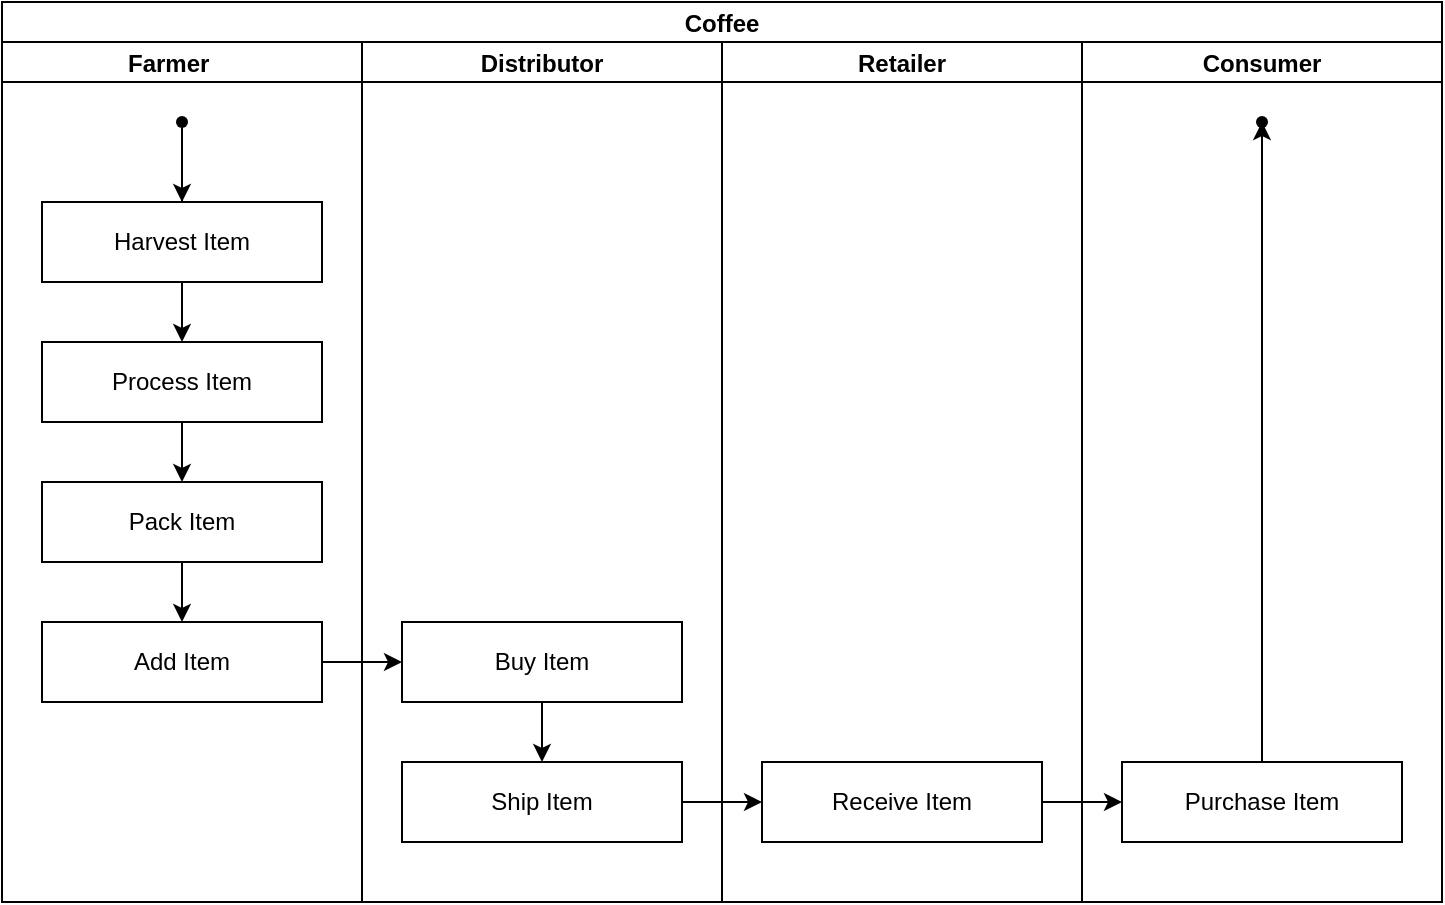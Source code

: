 <mxfile version="16.6.2" type="github">
  <diagram id="prtHgNgQTEPvFCAcTncT" name="Page-1">
    <mxGraphModel dx="1422" dy="752" grid="1" gridSize="10" guides="1" tooltips="1" connect="1" arrows="1" fold="1" page="1" pageScale="1" pageWidth="827" pageHeight="1169" math="0" shadow="0">
      <root>
        <mxCell id="0" />
        <mxCell id="1" parent="0" />
        <mxCell id="x2l22brX-m7gqPpkUbHw-5" value="Coffee" style="swimlane;childLayout=stackLayout;resizeParent=1;resizeParentMax=0;startSize=20;" vertex="1" parent="1">
          <mxGeometry x="40" y="20" width="720" height="450" as="geometry" />
        </mxCell>
        <mxCell id="x2l22brX-m7gqPpkUbHw-6" value="Farmer    " style="swimlane;startSize=20;" vertex="1" parent="x2l22brX-m7gqPpkUbHw-5">
          <mxGeometry y="20" width="180" height="430" as="geometry" />
        </mxCell>
        <mxCell id="x2l22brX-m7gqPpkUbHw-12" value="" style="edgeStyle=orthogonalEdgeStyle;rounded=0;orthogonalLoop=1;jettySize=auto;html=1;" edge="1" parent="x2l22brX-m7gqPpkUbHw-6" source="x2l22brX-m7gqPpkUbHw-10" target="x2l22brX-m7gqPpkUbHw-11">
          <mxGeometry relative="1" as="geometry" />
        </mxCell>
        <mxCell id="x2l22brX-m7gqPpkUbHw-10" value="" style="shape=waypoint;sketch=0;fillStyle=solid;size=6;pointerEvents=1;points=[];fillColor=none;resizable=0;rotatable=0;perimeter=centerPerimeter;snapToPoint=1;" vertex="1" parent="x2l22brX-m7gqPpkUbHw-6">
          <mxGeometry x="70" y="20" width="40" height="40" as="geometry" />
        </mxCell>
        <mxCell id="x2l22brX-m7gqPpkUbHw-14" value="" style="edgeStyle=orthogonalEdgeStyle;rounded=0;orthogonalLoop=1;jettySize=auto;html=1;" edge="1" parent="x2l22brX-m7gqPpkUbHw-6" source="x2l22brX-m7gqPpkUbHw-11" target="x2l22brX-m7gqPpkUbHw-13">
          <mxGeometry relative="1" as="geometry" />
        </mxCell>
        <mxCell id="x2l22brX-m7gqPpkUbHw-11" value="Harvest Item" style="whiteSpace=wrap;html=1;fillColor=none;sketch=0;fillStyle=solid;" vertex="1" parent="x2l22brX-m7gqPpkUbHw-6">
          <mxGeometry x="20" y="80" width="140" height="40" as="geometry" />
        </mxCell>
        <mxCell id="x2l22brX-m7gqPpkUbHw-16" value="" style="edgeStyle=orthogonalEdgeStyle;rounded=0;orthogonalLoop=1;jettySize=auto;html=1;" edge="1" parent="x2l22brX-m7gqPpkUbHw-6" source="x2l22brX-m7gqPpkUbHw-13" target="x2l22brX-m7gqPpkUbHw-15">
          <mxGeometry relative="1" as="geometry" />
        </mxCell>
        <mxCell id="x2l22brX-m7gqPpkUbHw-13" value="&lt;div&gt;Process Item&lt;/div&gt;" style="whiteSpace=wrap;html=1;fillColor=none;sketch=0;fillStyle=solid;" vertex="1" parent="x2l22brX-m7gqPpkUbHw-6">
          <mxGeometry x="20" y="150" width="140" height="40" as="geometry" />
        </mxCell>
        <mxCell id="x2l22brX-m7gqPpkUbHw-18" value="" style="edgeStyle=orthogonalEdgeStyle;rounded=0;orthogonalLoop=1;jettySize=auto;html=1;" edge="1" parent="x2l22brX-m7gqPpkUbHw-6" source="x2l22brX-m7gqPpkUbHw-15" target="x2l22brX-m7gqPpkUbHw-17">
          <mxGeometry relative="1" as="geometry" />
        </mxCell>
        <mxCell id="x2l22brX-m7gqPpkUbHw-15" value="Pack Item" style="whiteSpace=wrap;html=1;fillColor=none;sketch=0;fillStyle=solid;" vertex="1" parent="x2l22brX-m7gqPpkUbHw-6">
          <mxGeometry x="20" y="220" width="140" height="40" as="geometry" />
        </mxCell>
        <mxCell id="x2l22brX-m7gqPpkUbHw-17" value="Add Item" style="whiteSpace=wrap;html=1;fillColor=none;sketch=0;fillStyle=solid;" vertex="1" parent="x2l22brX-m7gqPpkUbHw-6">
          <mxGeometry x="20" y="290" width="140" height="40" as="geometry" />
        </mxCell>
        <mxCell id="x2l22brX-m7gqPpkUbHw-7" value="Distributor" style="swimlane;startSize=20;" vertex="1" parent="x2l22brX-m7gqPpkUbHw-5">
          <mxGeometry x="180" y="20" width="180" height="430" as="geometry" />
        </mxCell>
        <mxCell id="x2l22brX-m7gqPpkUbHw-22" value="" style="edgeStyle=orthogonalEdgeStyle;rounded=0;orthogonalLoop=1;jettySize=auto;html=1;" edge="1" parent="x2l22brX-m7gqPpkUbHw-7" source="x2l22brX-m7gqPpkUbHw-19" target="x2l22brX-m7gqPpkUbHw-21">
          <mxGeometry relative="1" as="geometry" />
        </mxCell>
        <mxCell id="x2l22brX-m7gqPpkUbHw-19" value="Buy Item" style="whiteSpace=wrap;html=1;fillColor=none;sketch=0;fillStyle=solid;" vertex="1" parent="x2l22brX-m7gqPpkUbHw-7">
          <mxGeometry x="20" y="290" width="140" height="40" as="geometry" />
        </mxCell>
        <mxCell id="x2l22brX-m7gqPpkUbHw-21" value="Ship Item" style="whiteSpace=wrap;html=1;fillColor=none;sketch=0;fillStyle=solid;" vertex="1" parent="x2l22brX-m7gqPpkUbHw-7">
          <mxGeometry x="20" y="360" width="140" height="40" as="geometry" />
        </mxCell>
        <mxCell id="x2l22brX-m7gqPpkUbHw-8" value="Retailer" style="swimlane;startSize=20;" vertex="1" parent="x2l22brX-m7gqPpkUbHw-5">
          <mxGeometry x="360" y="20" width="180" height="430" as="geometry" />
        </mxCell>
        <mxCell id="x2l22brX-m7gqPpkUbHw-23" value="Receive Item" style="whiteSpace=wrap;html=1;fillColor=none;sketch=0;fillStyle=solid;" vertex="1" parent="x2l22brX-m7gqPpkUbHw-8">
          <mxGeometry x="20" y="360" width="140" height="40" as="geometry" />
        </mxCell>
        <mxCell id="x2l22brX-m7gqPpkUbHw-9" value="Consumer" style="swimlane;startSize=20;" vertex="1" parent="x2l22brX-m7gqPpkUbHw-5">
          <mxGeometry x="540" y="20" width="180" height="430" as="geometry" />
        </mxCell>
        <mxCell id="x2l22brX-m7gqPpkUbHw-29" value="" style="edgeStyle=orthogonalEdgeStyle;rounded=0;orthogonalLoop=1;jettySize=auto;html=1;" edge="1" parent="x2l22brX-m7gqPpkUbHw-9" source="x2l22brX-m7gqPpkUbHw-25" target="x2l22brX-m7gqPpkUbHw-28">
          <mxGeometry relative="1" as="geometry" />
        </mxCell>
        <mxCell id="x2l22brX-m7gqPpkUbHw-25" value="Purchase Item" style="whiteSpace=wrap;html=1;fillColor=none;sketch=0;fillStyle=solid;" vertex="1" parent="x2l22brX-m7gqPpkUbHw-9">
          <mxGeometry x="20" y="360" width="140" height="40" as="geometry" />
        </mxCell>
        <mxCell id="x2l22brX-m7gqPpkUbHw-28" value="" style="shape=waypoint;sketch=0;size=6;pointerEvents=1;points=[];fillColor=none;resizable=0;rotatable=0;perimeter=centerPerimeter;snapToPoint=1;fillStyle=solid;" vertex="1" parent="x2l22brX-m7gqPpkUbHw-9">
          <mxGeometry x="70" y="20" width="40" height="40" as="geometry" />
        </mxCell>
        <mxCell id="x2l22brX-m7gqPpkUbHw-20" value="" style="edgeStyle=orthogonalEdgeStyle;rounded=0;orthogonalLoop=1;jettySize=auto;html=1;" edge="1" parent="x2l22brX-m7gqPpkUbHw-5" source="x2l22brX-m7gqPpkUbHw-17" target="x2l22brX-m7gqPpkUbHw-19">
          <mxGeometry relative="1" as="geometry" />
        </mxCell>
        <mxCell id="x2l22brX-m7gqPpkUbHw-24" value="" style="edgeStyle=orthogonalEdgeStyle;rounded=0;orthogonalLoop=1;jettySize=auto;html=1;" edge="1" parent="x2l22brX-m7gqPpkUbHw-5" source="x2l22brX-m7gqPpkUbHw-21" target="x2l22brX-m7gqPpkUbHw-23">
          <mxGeometry relative="1" as="geometry" />
        </mxCell>
        <mxCell id="x2l22brX-m7gqPpkUbHw-26" value="" style="edgeStyle=orthogonalEdgeStyle;rounded=0;orthogonalLoop=1;jettySize=auto;html=1;" edge="1" parent="x2l22brX-m7gqPpkUbHw-5" source="x2l22brX-m7gqPpkUbHw-23" target="x2l22brX-m7gqPpkUbHw-25">
          <mxGeometry relative="1" as="geometry" />
        </mxCell>
      </root>
    </mxGraphModel>
  </diagram>
</mxfile>
